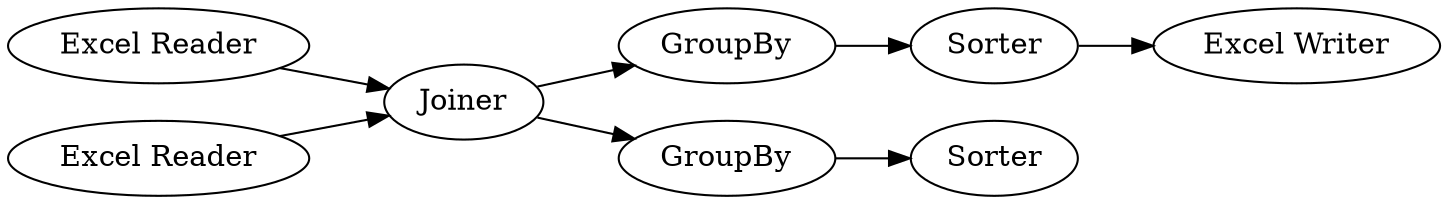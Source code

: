 digraph {
	1 [label="Excel Reader"]
	2 [label="Excel Reader"]
	3 [label=Joiner]
	4 [label=GroupBy]
	5 [label=Sorter]
	6 [label=GroupBy]
	7 [label=Sorter]
	8 [label="Excel Writer"]
	1 -> 3
	2 -> 3
	3 -> 6
	3 -> 4
	4 -> 5
	5 -> 8
	6 -> 7
	rankdir=LR
}
